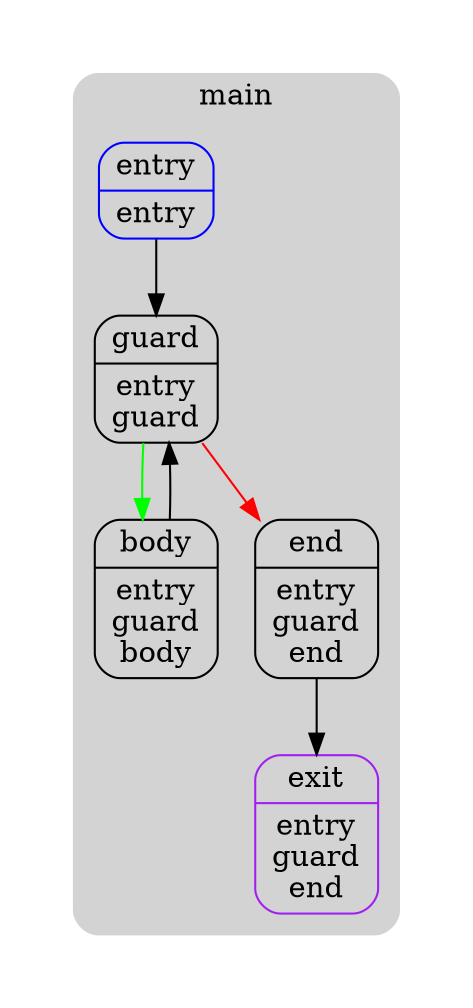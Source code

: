 digraph G {
  compound=true
  subgraph cluster_ {
    peripheries=0
    subgraph cluster_0_wrapper {
      peripheries=0
      margin=15
      subgraph cluster_0 {
        label="main"
        color=darkgray
        style=rounded
        bgcolor=lightgray
        margin=10
        cluster_0_0[label="{entry|entry}",shape=Mrecord,color=blue]
        cluster_0_1[label="{guard|entry\nguard}",shape=Mrecord,color=black]
        cluster_0_2[label="{body|entry\nguard\nbody}",shape=Mrecord,color=black]
        cluster_0_3[label="{end|entry\nguard\nend}",shape=Mrecord,color=black]
        cluster_0_exit[label="{exit|entry\nguard\nend}",shape=Mrecord,color=purple]
        cluster_0_0 -> cluster_0_1
        cluster_0_1 -> cluster_0_2 [color=green]
        cluster_0_1 -> cluster_0_3 [color=red]
        cluster_0_2 -> cluster_0_1
        cluster_0_3 -> cluster_0_exit [color=black]
      }
    }
  }
}
